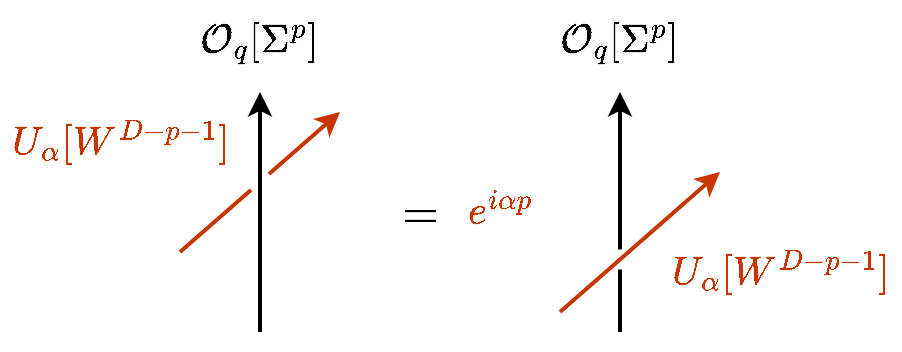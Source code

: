 <mxfile version="22.1.3" type="github">
  <diagram id="fcB8FtZrmFMT_OEfUYXL" name="Page-1">
    <mxGraphModel dx="680" dy="512" grid="1" gridSize="10" guides="1" tooltips="1" connect="1" arrows="1" fold="1" page="1" pageScale="1" pageWidth="827" pageHeight="1169" math="1" shadow="0">
      <root>
        <mxCell id="0" />
        <mxCell id="1" parent="0" />
        <mxCell id="15" value="" style="endArrow=classic;html=1;strokeWidth=2;endFill=1;fillColor=#fa6800;strokeColor=#C73500;jump=gap;targetPerimeterSpacing=0;startSize=6;jumpStyle=gap;rounded=1;jumpSize=10;startArrow=none;startFill=0;" parent="1" edge="1">
          <mxGeometry width="50" height="50" relative="1" as="geometry">
            <mxPoint x="390" y="350" as="sourcePoint" />
            <mxPoint x="470" y="280" as="targetPoint" />
          </mxGeometry>
        </mxCell>
        <mxCell id="2" value="\( = \)" style="text;html=1;strokeColor=none;fillColor=none;align=center;verticalAlign=middle;whiteSpace=wrap;rounded=0;fontSize=20;" parent="1" vertex="1">
          <mxGeometry x="290" y="285" width="60" height="30" as="geometry" />
        </mxCell>
        <mxCell id="3" value="" style="endArrow=classic;html=1;strokeWidth=2;rounded=0;startArrow=none;startFill=0;endFill=1;jumpStyle=gap;jumpSize=8;" parent="1" edge="1">
          <mxGeometry width="50" height="50" relative="1" as="geometry">
            <mxPoint x="420" y="360" as="sourcePoint" />
            <mxPoint x="420" y="240" as="targetPoint" />
          </mxGeometry>
        </mxCell>
        <mxCell id="4" value="\( \mathcal{O}_q[\Sigma^p]&amp;nbsp;\)" style="text;html=1;strokeColor=none;fillColor=none;align=center;verticalAlign=middle;whiteSpace=wrap;rounded=0;fontSize=17;" parent="1" vertex="1">
          <mxGeometry x="210" y="200" width="60" height="30" as="geometry" />
        </mxCell>
        <mxCell id="5" value="\( U_\alpha[W^{D-p-1}]&amp;nbsp;\)" style="text;html=1;strokeColor=none;fillColor=none;align=center;verticalAlign=middle;whiteSpace=wrap;rounded=0;fontSize=17;fontColor=#c73500;" parent="1" vertex="1">
          <mxGeometry x="140" y="250" width="60" height="30" as="geometry" />
        </mxCell>
        <mxCell id="10" value="\( e^{i \alpha&amp;nbsp;&amp;nbsp;p} \)" style="text;html=1;strokeColor=none;fillColor=none;align=center;verticalAlign=middle;whiteSpace=wrap;rounded=0;fontSize=17;fontColor=#c73500;" parent="1" vertex="1">
          <mxGeometry x="330" y="285" width="60" height="30" as="geometry" />
        </mxCell>
        <mxCell id="11" value="\( \mathcal{O}_q[\Sigma^p]&amp;nbsp;\)" style="text;html=1;strokeColor=none;fillColor=none;align=center;verticalAlign=middle;whiteSpace=wrap;rounded=0;fontSize=17;" parent="1" vertex="1">
          <mxGeometry x="390" y="200" width="60" height="30" as="geometry" />
        </mxCell>
        <mxCell id="8" value="" style="endArrow=classic;html=1;strokeWidth=2;rounded=0;startArrow=none;startFill=0;endFill=1;jumpStyle=gap;jumpSize=8;" parent="1" edge="1">
          <mxGeometry width="50" height="50" relative="1" as="geometry">
            <mxPoint x="240" y="360" as="sourcePoint" />
            <mxPoint x="240" y="240" as="targetPoint" />
          </mxGeometry>
        </mxCell>
        <mxCell id="9" value="" style="endArrow=classic;html=1;strokeWidth=2;endFill=1;fillColor=#fa6800;strokeColor=#C73500;jump=gap;targetPerimeterSpacing=0;startSize=6;jumpStyle=gap;rounded=1;jumpSize=10;startArrow=none;startFill=0;" parent="1" edge="1">
          <mxGeometry width="50" height="50" relative="1" as="geometry">
            <mxPoint x="200" y="320" as="sourcePoint" />
            <mxPoint x="280" y="250" as="targetPoint" />
          </mxGeometry>
        </mxCell>
        <mxCell id="16" value="\( U_\alpha[W^{D-p-1}]&amp;nbsp;\)" style="text;html=1;strokeColor=none;fillColor=none;align=center;verticalAlign=middle;whiteSpace=wrap;rounded=0;fontSize=17;fontColor=#c73500;" parent="1" vertex="1">
          <mxGeometry x="470" y="315" width="60" height="30" as="geometry" />
        </mxCell>
      </root>
    </mxGraphModel>
  </diagram>
</mxfile>
